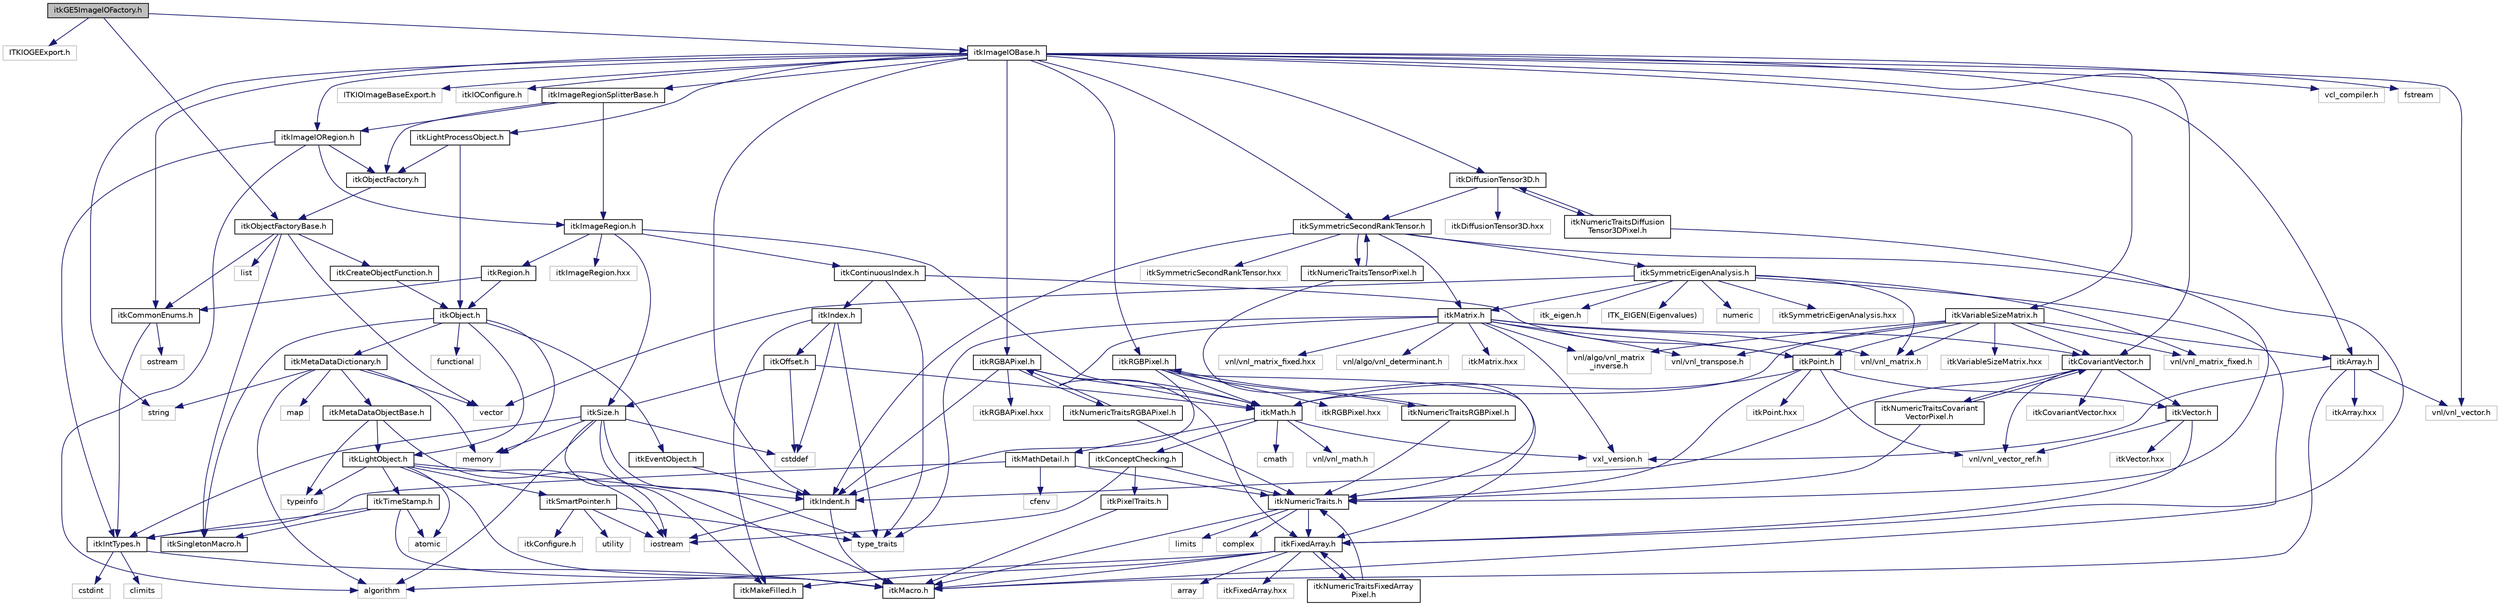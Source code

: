 digraph "itkGE5ImageIOFactory.h"
{
 // LATEX_PDF_SIZE
  edge [fontname="Helvetica",fontsize="10",labelfontname="Helvetica",labelfontsize="10"];
  node [fontname="Helvetica",fontsize="10",shape=record];
  Node1 [label="itkGE5ImageIOFactory.h",height=0.2,width=0.4,color="black", fillcolor="grey75", style="filled", fontcolor="black",tooltip=" "];
  Node1 -> Node2 [color="midnightblue",fontsize="10",style="solid",fontname="Helvetica"];
  Node2 [label="ITKIOGEExport.h",height=0.2,width=0.4,color="grey75", fillcolor="white", style="filled",tooltip=" "];
  Node1 -> Node3 [color="midnightblue",fontsize="10",style="solid",fontname="Helvetica"];
  Node3 [label="itkObjectFactoryBase.h",height=0.2,width=0.4,color="black", fillcolor="white", style="filled",URL="$itkObjectFactoryBase_8h.html",tooltip=" "];
  Node3 -> Node4 [color="midnightblue",fontsize="10",style="solid",fontname="Helvetica"];
  Node4 [label="itkCreateObjectFunction.h",height=0.2,width=0.4,color="black", fillcolor="white", style="filled",URL="$itkCreateObjectFunction_8h.html",tooltip=" "];
  Node4 -> Node5 [color="midnightblue",fontsize="10",style="solid",fontname="Helvetica"];
  Node5 [label="itkObject.h",height=0.2,width=0.4,color="black", fillcolor="white", style="filled",URL="$itkObject_8h.html",tooltip=" "];
  Node5 -> Node6 [color="midnightblue",fontsize="10",style="solid",fontname="Helvetica"];
  Node6 [label="itkLightObject.h",height=0.2,width=0.4,color="black", fillcolor="white", style="filled",URL="$itkLightObject_8h.html",tooltip=" "];
  Node6 -> Node7 [color="midnightblue",fontsize="10",style="solid",fontname="Helvetica"];
  Node7 [label="itkMacro.h",height=0.2,width=0.4,color="black", fillcolor="white", style="filled",URL="$itkMacro_8h.html",tooltip=" "];
  Node6 -> Node8 [color="midnightblue",fontsize="10",style="solid",fontname="Helvetica"];
  Node8 [label="itkSmartPointer.h",height=0.2,width=0.4,color="black", fillcolor="white", style="filled",URL="$itkSmartPointer_8h.html",tooltip=" "];
  Node8 -> Node9 [color="midnightblue",fontsize="10",style="solid",fontname="Helvetica"];
  Node9 [label="iostream",height=0.2,width=0.4,color="grey75", fillcolor="white", style="filled",tooltip=" "];
  Node8 -> Node10 [color="midnightblue",fontsize="10",style="solid",fontname="Helvetica"];
  Node10 [label="utility",height=0.2,width=0.4,color="grey75", fillcolor="white", style="filled",tooltip=" "];
  Node8 -> Node11 [color="midnightblue",fontsize="10",style="solid",fontname="Helvetica"];
  Node11 [label="type_traits",height=0.2,width=0.4,color="grey75", fillcolor="white", style="filled",tooltip=" "];
  Node8 -> Node12 [color="midnightblue",fontsize="10",style="solid",fontname="Helvetica"];
  Node12 [label="itkConfigure.h",height=0.2,width=0.4,color="grey75", fillcolor="white", style="filled",tooltip=" "];
  Node6 -> Node13 [color="midnightblue",fontsize="10",style="solid",fontname="Helvetica"];
  Node13 [label="itkTimeStamp.h",height=0.2,width=0.4,color="black", fillcolor="white", style="filled",URL="$itkTimeStamp_8h.html",tooltip=" "];
  Node13 -> Node7 [color="midnightblue",fontsize="10",style="solid",fontname="Helvetica"];
  Node13 -> Node14 [color="midnightblue",fontsize="10",style="solid",fontname="Helvetica"];
  Node14 [label="itkIntTypes.h",height=0.2,width=0.4,color="black", fillcolor="white", style="filled",URL="$itkIntTypes_8h.html",tooltip=" "];
  Node14 -> Node7 [color="midnightblue",fontsize="10",style="solid",fontname="Helvetica"];
  Node14 -> Node15 [color="midnightblue",fontsize="10",style="solid",fontname="Helvetica"];
  Node15 [label="cstdint",height=0.2,width=0.4,color="grey75", fillcolor="white", style="filled",tooltip=" "];
  Node14 -> Node16 [color="midnightblue",fontsize="10",style="solid",fontname="Helvetica"];
  Node16 [label="climits",height=0.2,width=0.4,color="grey75", fillcolor="white", style="filled",tooltip=" "];
  Node13 -> Node17 [color="midnightblue",fontsize="10",style="solid",fontname="Helvetica"];
  Node17 [label="atomic",height=0.2,width=0.4,color="grey75", fillcolor="white", style="filled",tooltip=" "];
  Node13 -> Node18 [color="midnightblue",fontsize="10",style="solid",fontname="Helvetica"];
  Node18 [label="itkSingletonMacro.h",height=0.2,width=0.4,color="black", fillcolor="white", style="filled",URL="$itkSingletonMacro_8h.html",tooltip=" "];
  Node6 -> Node19 [color="midnightblue",fontsize="10",style="solid",fontname="Helvetica"];
  Node19 [label="itkIndent.h",height=0.2,width=0.4,color="black", fillcolor="white", style="filled",URL="$itkIndent_8h.html",tooltip=" "];
  Node19 -> Node7 [color="midnightblue",fontsize="10",style="solid",fontname="Helvetica"];
  Node19 -> Node9 [color="midnightblue",fontsize="10",style="solid",fontname="Helvetica"];
  Node6 -> Node17 [color="midnightblue",fontsize="10",style="solid",fontname="Helvetica"];
  Node6 -> Node9 [color="midnightblue",fontsize="10",style="solid",fontname="Helvetica"];
  Node6 -> Node20 [color="midnightblue",fontsize="10",style="solid",fontname="Helvetica"];
  Node20 [label="typeinfo",height=0.2,width=0.4,color="grey75", fillcolor="white", style="filled",tooltip=" "];
  Node5 -> Node21 [color="midnightblue",fontsize="10",style="solid",fontname="Helvetica"];
  Node21 [label="itkEventObject.h",height=0.2,width=0.4,color="black", fillcolor="white", style="filled",URL="$itkEventObject_8h.html",tooltip=" "];
  Node21 -> Node19 [color="midnightblue",fontsize="10",style="solid",fontname="Helvetica"];
  Node5 -> Node22 [color="midnightblue",fontsize="10",style="solid",fontname="Helvetica"];
  Node22 [label="itkMetaDataDictionary.h",height=0.2,width=0.4,color="black", fillcolor="white", style="filled",URL="$itkMetaDataDictionary_8h.html",tooltip=" "];
  Node22 -> Node23 [color="midnightblue",fontsize="10",style="solid",fontname="Helvetica"];
  Node23 [label="itkMetaDataObjectBase.h",height=0.2,width=0.4,color="black", fillcolor="white", style="filled",URL="$itkMetaDataObjectBase_8h.html",tooltip=" "];
  Node23 -> Node6 [color="midnightblue",fontsize="10",style="solid",fontname="Helvetica"];
  Node23 -> Node20 [color="midnightblue",fontsize="10",style="solid",fontname="Helvetica"];
  Node23 -> Node9 [color="midnightblue",fontsize="10",style="solid",fontname="Helvetica"];
  Node22 -> Node24 [color="midnightblue",fontsize="10",style="solid",fontname="Helvetica"];
  Node24 [label="algorithm",height=0.2,width=0.4,color="grey75", fillcolor="white", style="filled",tooltip=" "];
  Node22 -> Node25 [color="midnightblue",fontsize="10",style="solid",fontname="Helvetica"];
  Node25 [label="vector",height=0.2,width=0.4,color="grey75", fillcolor="white", style="filled",tooltip=" "];
  Node22 -> Node26 [color="midnightblue",fontsize="10",style="solid",fontname="Helvetica"];
  Node26 [label="map",height=0.2,width=0.4,color="grey75", fillcolor="white", style="filled",tooltip=" "];
  Node22 -> Node27 [color="midnightblue",fontsize="10",style="solid",fontname="Helvetica"];
  Node27 [label="string",height=0.2,width=0.4,color="grey75", fillcolor="white", style="filled",tooltip=" "];
  Node22 -> Node28 [color="midnightblue",fontsize="10",style="solid",fontname="Helvetica"];
  Node28 [label="memory",height=0.2,width=0.4,color="grey75", fillcolor="white", style="filled",tooltip=" "];
  Node5 -> Node18 [color="midnightblue",fontsize="10",style="solid",fontname="Helvetica"];
  Node5 -> Node29 [color="midnightblue",fontsize="10",style="solid",fontname="Helvetica"];
  Node29 [label="functional",height=0.2,width=0.4,color="grey75", fillcolor="white", style="filled",tooltip=" "];
  Node5 -> Node28 [color="midnightblue",fontsize="10",style="solid",fontname="Helvetica"];
  Node3 -> Node18 [color="midnightblue",fontsize="10",style="solid",fontname="Helvetica"];
  Node3 -> Node30 [color="midnightblue",fontsize="10",style="solid",fontname="Helvetica"];
  Node30 [label="itkCommonEnums.h",height=0.2,width=0.4,color="black", fillcolor="white", style="filled",URL="$itkCommonEnums_8h.html",tooltip=" "];
  Node30 -> Node14 [color="midnightblue",fontsize="10",style="solid",fontname="Helvetica"];
  Node30 -> Node31 [color="midnightblue",fontsize="10",style="solid",fontname="Helvetica"];
  Node31 [label="ostream",height=0.2,width=0.4,color="grey75", fillcolor="white", style="filled",tooltip=" "];
  Node3 -> Node32 [color="midnightblue",fontsize="10",style="solid",fontname="Helvetica"];
  Node32 [label="list",height=0.2,width=0.4,color="grey75", fillcolor="white", style="filled",tooltip=" "];
  Node3 -> Node25 [color="midnightblue",fontsize="10",style="solid",fontname="Helvetica"];
  Node1 -> Node33 [color="midnightblue",fontsize="10",style="solid",fontname="Helvetica"];
  Node33 [label="itkImageIOBase.h",height=0.2,width=0.4,color="black", fillcolor="white", style="filled",URL="$itkImageIOBase_8h.html",tooltip=" "];
  Node33 -> Node34 [color="midnightblue",fontsize="10",style="solid",fontname="Helvetica"];
  Node34 [label="ITKIOImageBaseExport.h",height=0.2,width=0.4,color="grey75", fillcolor="white", style="filled",tooltip=" "];
  Node33 -> Node35 [color="midnightblue",fontsize="10",style="solid",fontname="Helvetica"];
  Node35 [label="itkIOConfigure.h",height=0.2,width=0.4,color="grey75", fillcolor="white", style="filled",tooltip=" "];
  Node33 -> Node36 [color="midnightblue",fontsize="10",style="solid",fontname="Helvetica"];
  Node36 [label="itkLightProcessObject.h",height=0.2,width=0.4,color="black", fillcolor="white", style="filled",URL="$itkLightProcessObject_8h.html",tooltip=" "];
  Node36 -> Node5 [color="midnightblue",fontsize="10",style="solid",fontname="Helvetica"];
  Node36 -> Node37 [color="midnightblue",fontsize="10",style="solid",fontname="Helvetica"];
  Node37 [label="itkObjectFactory.h",height=0.2,width=0.4,color="black", fillcolor="white", style="filled",URL="$itkObjectFactory_8h.html",tooltip=" "];
  Node37 -> Node3 [color="midnightblue",fontsize="10",style="solid",fontname="Helvetica"];
  Node33 -> Node19 [color="midnightblue",fontsize="10",style="solid",fontname="Helvetica"];
  Node33 -> Node38 [color="midnightblue",fontsize="10",style="solid",fontname="Helvetica"];
  Node38 [label="itkImageIORegion.h",height=0.2,width=0.4,color="black", fillcolor="white", style="filled",URL="$itkImageIORegion_8h.html",tooltip=" "];
  Node38 -> Node24 [color="midnightblue",fontsize="10",style="solid",fontname="Helvetica"];
  Node38 -> Node14 [color="midnightblue",fontsize="10",style="solid",fontname="Helvetica"];
  Node38 -> Node37 [color="midnightblue",fontsize="10",style="solid",fontname="Helvetica"];
  Node38 -> Node39 [color="midnightblue",fontsize="10",style="solid",fontname="Helvetica"];
  Node39 [label="itkImageRegion.h",height=0.2,width=0.4,color="black", fillcolor="white", style="filled",URL="$itkImageRegion_8h.html",tooltip=" "];
  Node39 -> Node40 [color="midnightblue",fontsize="10",style="solid",fontname="Helvetica"];
  Node40 [label="itkRegion.h",height=0.2,width=0.4,color="black", fillcolor="white", style="filled",URL="$itkRegion_8h.html",tooltip=" "];
  Node40 -> Node5 [color="midnightblue",fontsize="10",style="solid",fontname="Helvetica"];
  Node40 -> Node30 [color="midnightblue",fontsize="10",style="solid",fontname="Helvetica"];
  Node39 -> Node41 [color="midnightblue",fontsize="10",style="solid",fontname="Helvetica"];
  Node41 [label="itkSize.h",height=0.2,width=0.4,color="black", fillcolor="white", style="filled",URL="$itkSize_8h.html",tooltip=" "];
  Node41 -> Node14 [color="midnightblue",fontsize="10",style="solid",fontname="Helvetica"];
  Node41 -> Node7 [color="midnightblue",fontsize="10",style="solid",fontname="Helvetica"];
  Node41 -> Node42 [color="midnightblue",fontsize="10",style="solid",fontname="Helvetica"];
  Node42 [label="itkMakeFilled.h",height=0.2,width=0.4,color="black", fillcolor="white", style="filled",URL="$itkMakeFilled_8h.html",tooltip=" "];
  Node41 -> Node24 [color="midnightblue",fontsize="10",style="solid",fontname="Helvetica"];
  Node41 -> Node43 [color="midnightblue",fontsize="10",style="solid",fontname="Helvetica"];
  Node43 [label="cstddef",height=0.2,width=0.4,color="grey75", fillcolor="white", style="filled",tooltip=" "];
  Node41 -> Node11 [color="midnightblue",fontsize="10",style="solid",fontname="Helvetica"];
  Node41 -> Node28 [color="midnightblue",fontsize="10",style="solid",fontname="Helvetica"];
  Node39 -> Node44 [color="midnightblue",fontsize="10",style="solid",fontname="Helvetica"];
  Node44 [label="itkContinuousIndex.h",height=0.2,width=0.4,color="black", fillcolor="white", style="filled",URL="$itkContinuousIndex_8h.html",tooltip=" "];
  Node44 -> Node45 [color="midnightblue",fontsize="10",style="solid",fontname="Helvetica"];
  Node45 [label="itkPoint.h",height=0.2,width=0.4,color="black", fillcolor="white", style="filled",URL="$itkPoint_8h.html",tooltip=" "];
  Node45 -> Node46 [color="midnightblue",fontsize="10",style="solid",fontname="Helvetica"];
  Node46 [label="itkNumericTraits.h",height=0.2,width=0.4,color="black", fillcolor="white", style="filled",URL="$itkNumericTraits_8h.html",tooltip=" "];
  Node46 -> Node7 [color="midnightblue",fontsize="10",style="solid",fontname="Helvetica"];
  Node46 -> Node47 [color="midnightblue",fontsize="10",style="solid",fontname="Helvetica"];
  Node47 [label="limits",height=0.2,width=0.4,color="grey75", fillcolor="white", style="filled",tooltip=" "];
  Node46 -> Node48 [color="midnightblue",fontsize="10",style="solid",fontname="Helvetica"];
  Node48 [label="complex",height=0.2,width=0.4,color="grey75", fillcolor="white", style="filled",tooltip=" "];
  Node46 -> Node49 [color="midnightblue",fontsize="10",style="solid",fontname="Helvetica"];
  Node49 [label="itkFixedArray.h",height=0.2,width=0.4,color="black", fillcolor="white", style="filled",URL="$itkFixedArray_8h.html",tooltip=" "];
  Node49 -> Node7 [color="midnightblue",fontsize="10",style="solid",fontname="Helvetica"];
  Node49 -> Node42 [color="midnightblue",fontsize="10",style="solid",fontname="Helvetica"];
  Node49 -> Node24 [color="midnightblue",fontsize="10",style="solid",fontname="Helvetica"];
  Node49 -> Node50 [color="midnightblue",fontsize="10",style="solid",fontname="Helvetica"];
  Node50 [label="array",height=0.2,width=0.4,color="grey75", fillcolor="white", style="filled",tooltip=" "];
  Node49 -> Node51 [color="midnightblue",fontsize="10",style="solid",fontname="Helvetica"];
  Node51 [label="itkFixedArray.hxx",height=0.2,width=0.4,color="grey75", fillcolor="white", style="filled",tooltip=" "];
  Node49 -> Node52 [color="midnightblue",fontsize="10",style="solid",fontname="Helvetica"];
  Node52 [label="itkNumericTraitsFixedArray\lPixel.h",height=0.2,width=0.4,color="black", fillcolor="white", style="filled",URL="$itkNumericTraitsFixedArrayPixel_8h.html",tooltip=" "];
  Node52 -> Node46 [color="midnightblue",fontsize="10",style="solid",fontname="Helvetica"];
  Node52 -> Node49 [color="midnightblue",fontsize="10",style="solid",fontname="Helvetica"];
  Node45 -> Node53 [color="midnightblue",fontsize="10",style="solid",fontname="Helvetica"];
  Node53 [label="itkVector.h",height=0.2,width=0.4,color="black", fillcolor="white", style="filled",URL="$itkVector_8h.html",tooltip=" "];
  Node53 -> Node49 [color="midnightblue",fontsize="10",style="solid",fontname="Helvetica"];
  Node53 -> Node54 [color="midnightblue",fontsize="10",style="solid",fontname="Helvetica"];
  Node54 [label="vnl/vnl_vector_ref.h",height=0.2,width=0.4,color="grey75", fillcolor="white", style="filled",tooltip=" "];
  Node53 -> Node55 [color="midnightblue",fontsize="10",style="solid",fontname="Helvetica"];
  Node55 [label="itkVector.hxx",height=0.2,width=0.4,color="grey75", fillcolor="white", style="filled",tooltip=" "];
  Node45 -> Node54 [color="midnightblue",fontsize="10",style="solid",fontname="Helvetica"];
  Node45 -> Node56 [color="midnightblue",fontsize="10",style="solid",fontname="Helvetica"];
  Node56 [label="itkMath.h",height=0.2,width=0.4,color="black", fillcolor="white", style="filled",URL="$itkMath_8h.html",tooltip=" "];
  Node56 -> Node57 [color="midnightblue",fontsize="10",style="solid",fontname="Helvetica"];
  Node57 [label="cmath",height=0.2,width=0.4,color="grey75", fillcolor="white", style="filled",tooltip=" "];
  Node56 -> Node58 [color="midnightblue",fontsize="10",style="solid",fontname="Helvetica"];
  Node58 [label="itkMathDetail.h",height=0.2,width=0.4,color="black", fillcolor="white", style="filled",URL="$itkMathDetail_8h.html",tooltip=" "];
  Node58 -> Node14 [color="midnightblue",fontsize="10",style="solid",fontname="Helvetica"];
  Node58 -> Node46 [color="midnightblue",fontsize="10",style="solid",fontname="Helvetica"];
  Node58 -> Node59 [color="midnightblue",fontsize="10",style="solid",fontname="Helvetica"];
  Node59 [label="cfenv",height=0.2,width=0.4,color="grey75", fillcolor="white", style="filled",tooltip=" "];
  Node56 -> Node60 [color="midnightblue",fontsize="10",style="solid",fontname="Helvetica"];
  Node60 [label="itkConceptChecking.h",height=0.2,width=0.4,color="black", fillcolor="white", style="filled",URL="$itkConceptChecking_8h.html",tooltip=" "];
  Node60 -> Node61 [color="midnightblue",fontsize="10",style="solid",fontname="Helvetica"];
  Node61 [label="itkPixelTraits.h",height=0.2,width=0.4,color="black", fillcolor="white", style="filled",URL="$itkPixelTraits_8h.html",tooltip=" "];
  Node61 -> Node7 [color="midnightblue",fontsize="10",style="solid",fontname="Helvetica"];
  Node60 -> Node46 [color="midnightblue",fontsize="10",style="solid",fontname="Helvetica"];
  Node60 -> Node9 [color="midnightblue",fontsize="10",style="solid",fontname="Helvetica"];
  Node56 -> Node62 [color="midnightblue",fontsize="10",style="solid",fontname="Helvetica"];
  Node62 [label="vnl/vnl_math.h",height=0.2,width=0.4,color="grey75", fillcolor="white", style="filled",tooltip=" "];
  Node56 -> Node63 [color="midnightblue",fontsize="10",style="solid",fontname="Helvetica"];
  Node63 [label="vxl_version.h",height=0.2,width=0.4,color="grey75", fillcolor="white", style="filled",tooltip=" "];
  Node45 -> Node64 [color="midnightblue",fontsize="10",style="solid",fontname="Helvetica"];
  Node64 [label="itkPoint.hxx",height=0.2,width=0.4,color="grey75", fillcolor="white", style="filled",tooltip=" "];
  Node44 -> Node65 [color="midnightblue",fontsize="10",style="solid",fontname="Helvetica"];
  Node65 [label="itkIndex.h",height=0.2,width=0.4,color="black", fillcolor="white", style="filled",URL="$itkIndex_8h.html",tooltip=" "];
  Node65 -> Node42 [color="midnightblue",fontsize="10",style="solid",fontname="Helvetica"];
  Node65 -> Node66 [color="midnightblue",fontsize="10",style="solid",fontname="Helvetica"];
  Node66 [label="itkOffset.h",height=0.2,width=0.4,color="black", fillcolor="white", style="filled",URL="$itkOffset_8h.html",tooltip=" "];
  Node66 -> Node41 [color="midnightblue",fontsize="10",style="solid",fontname="Helvetica"];
  Node66 -> Node56 [color="midnightblue",fontsize="10",style="solid",fontname="Helvetica"];
  Node66 -> Node43 [color="midnightblue",fontsize="10",style="solid",fontname="Helvetica"];
  Node65 -> Node43 [color="midnightblue",fontsize="10",style="solid",fontname="Helvetica"];
  Node65 -> Node11 [color="midnightblue",fontsize="10",style="solid",fontname="Helvetica"];
  Node44 -> Node11 [color="midnightblue",fontsize="10",style="solid",fontname="Helvetica"];
  Node39 -> Node56 [color="midnightblue",fontsize="10",style="solid",fontname="Helvetica"];
  Node39 -> Node67 [color="midnightblue",fontsize="10",style="solid",fontname="Helvetica"];
  Node67 [label="itkImageRegion.hxx",height=0.2,width=0.4,color="grey75", fillcolor="white", style="filled",tooltip=" "];
  Node33 -> Node68 [color="midnightblue",fontsize="10",style="solid",fontname="Helvetica"];
  Node68 [label="itkRGBPixel.h",height=0.2,width=0.4,color="black", fillcolor="white", style="filled",URL="$itkRGBPixel_8h.html",tooltip=" "];
  Node68 -> Node19 [color="midnightblue",fontsize="10",style="solid",fontname="Helvetica"];
  Node68 -> Node49 [color="midnightblue",fontsize="10",style="solid",fontname="Helvetica"];
  Node68 -> Node56 [color="midnightblue",fontsize="10",style="solid",fontname="Helvetica"];
  Node68 -> Node69 [color="midnightblue",fontsize="10",style="solid",fontname="Helvetica"];
  Node69 [label="itkNumericTraitsRGBPixel.h",height=0.2,width=0.4,color="black", fillcolor="white", style="filled",URL="$itkNumericTraitsRGBPixel_8h.html",tooltip=" "];
  Node69 -> Node46 [color="midnightblue",fontsize="10",style="solid",fontname="Helvetica"];
  Node69 -> Node68 [color="midnightblue",fontsize="10",style="solid",fontname="Helvetica"];
  Node68 -> Node70 [color="midnightblue",fontsize="10",style="solid",fontname="Helvetica"];
  Node70 [label="itkRGBPixel.hxx",height=0.2,width=0.4,color="grey75", fillcolor="white", style="filled",tooltip=" "];
  Node33 -> Node71 [color="midnightblue",fontsize="10",style="solid",fontname="Helvetica"];
  Node71 [label="itkRGBAPixel.h",height=0.2,width=0.4,color="black", fillcolor="white", style="filled",URL="$itkRGBAPixel_8h.html",tooltip=" "];
  Node71 -> Node19 [color="midnightblue",fontsize="10",style="solid",fontname="Helvetica"];
  Node71 -> Node49 [color="midnightblue",fontsize="10",style="solid",fontname="Helvetica"];
  Node71 -> Node56 [color="midnightblue",fontsize="10",style="solid",fontname="Helvetica"];
  Node71 -> Node72 [color="midnightblue",fontsize="10",style="solid",fontname="Helvetica"];
  Node72 [label="itkNumericTraitsRGBAPixel.h",height=0.2,width=0.4,color="black", fillcolor="white", style="filled",URL="$itkNumericTraitsRGBAPixel_8h.html",tooltip=" "];
  Node72 -> Node46 [color="midnightblue",fontsize="10",style="solid",fontname="Helvetica"];
  Node72 -> Node71 [color="midnightblue",fontsize="10",style="solid",fontname="Helvetica"];
  Node71 -> Node73 [color="midnightblue",fontsize="10",style="solid",fontname="Helvetica"];
  Node73 [label="itkRGBAPixel.hxx",height=0.2,width=0.4,color="grey75", fillcolor="white", style="filled",tooltip=" "];
  Node33 -> Node74 [color="midnightblue",fontsize="10",style="solid",fontname="Helvetica"];
  Node74 [label="itkCovariantVector.h",height=0.2,width=0.4,color="black", fillcolor="white", style="filled",URL="$itkCovariantVector_8h.html",tooltip=" "];
  Node74 -> Node19 [color="midnightblue",fontsize="10",style="solid",fontname="Helvetica"];
  Node74 -> Node53 [color="midnightblue",fontsize="10",style="solid",fontname="Helvetica"];
  Node74 -> Node54 [color="midnightblue",fontsize="10",style="solid",fontname="Helvetica"];
  Node74 -> Node75 [color="midnightblue",fontsize="10",style="solid",fontname="Helvetica"];
  Node75 [label="itkNumericTraitsCovariant\lVectorPixel.h",height=0.2,width=0.4,color="black", fillcolor="white", style="filled",URL="$itkNumericTraitsCovariantVectorPixel_8h.html",tooltip=" "];
  Node75 -> Node46 [color="midnightblue",fontsize="10",style="solid",fontname="Helvetica"];
  Node75 -> Node74 [color="midnightblue",fontsize="10",style="solid",fontname="Helvetica"];
  Node74 -> Node76 [color="midnightblue",fontsize="10",style="solid",fontname="Helvetica"];
  Node76 [label="itkCovariantVector.hxx",height=0.2,width=0.4,color="grey75", fillcolor="white", style="filled",tooltip=" "];
  Node33 -> Node77 [color="midnightblue",fontsize="10",style="solid",fontname="Helvetica"];
  Node77 [label="itkSymmetricSecondRankTensor.h",height=0.2,width=0.4,color="black", fillcolor="white", style="filled",URL="$itkSymmetricSecondRankTensor_8h.html",tooltip=" "];
  Node77 -> Node19 [color="midnightblue",fontsize="10",style="solid",fontname="Helvetica"];
  Node77 -> Node49 [color="midnightblue",fontsize="10",style="solid",fontname="Helvetica"];
  Node77 -> Node78 [color="midnightblue",fontsize="10",style="solid",fontname="Helvetica"];
  Node78 [label="itkMatrix.h",height=0.2,width=0.4,color="black", fillcolor="white", style="filled",URL="$itkMatrix_8h.html",tooltip=" "];
  Node78 -> Node45 [color="midnightblue",fontsize="10",style="solid",fontname="Helvetica"];
  Node78 -> Node74 [color="midnightblue",fontsize="10",style="solid",fontname="Helvetica"];
  Node78 -> Node63 [color="midnightblue",fontsize="10",style="solid",fontname="Helvetica"];
  Node78 -> Node79 [color="midnightblue",fontsize="10",style="solid",fontname="Helvetica"];
  Node79 [label="vnl/vnl_matrix_fixed.hxx",height=0.2,width=0.4,color="grey75", fillcolor="white", style="filled",tooltip=" "];
  Node78 -> Node80 [color="midnightblue",fontsize="10",style="solid",fontname="Helvetica"];
  Node80 [label="vnl/vnl_transpose.h",height=0.2,width=0.4,color="grey75", fillcolor="white", style="filled",tooltip=" "];
  Node78 -> Node81 [color="midnightblue",fontsize="10",style="solid",fontname="Helvetica"];
  Node81 [label="vnl/algo/vnl_matrix\l_inverse.h",height=0.2,width=0.4,color="grey75", fillcolor="white", style="filled",tooltip=" "];
  Node78 -> Node82 [color="midnightblue",fontsize="10",style="solid",fontname="Helvetica"];
  Node82 [label="vnl/vnl_matrix.h",height=0.2,width=0.4,color="grey75", fillcolor="white", style="filled",tooltip=" "];
  Node78 -> Node83 [color="midnightblue",fontsize="10",style="solid",fontname="Helvetica"];
  Node83 [label="vnl/algo/vnl_determinant.h",height=0.2,width=0.4,color="grey75", fillcolor="white", style="filled",tooltip=" "];
  Node78 -> Node56 [color="midnightblue",fontsize="10",style="solid",fontname="Helvetica"];
  Node78 -> Node11 [color="midnightblue",fontsize="10",style="solid",fontname="Helvetica"];
  Node78 -> Node84 [color="midnightblue",fontsize="10",style="solid",fontname="Helvetica"];
  Node84 [label="itkMatrix.hxx",height=0.2,width=0.4,color="grey75", fillcolor="white", style="filled",tooltip=" "];
  Node77 -> Node85 [color="midnightblue",fontsize="10",style="solid",fontname="Helvetica"];
  Node85 [label="itkSymmetricEigenAnalysis.h",height=0.2,width=0.4,color="black", fillcolor="white", style="filled",URL="$itkSymmetricEigenAnalysis_8h.html",tooltip=" "];
  Node85 -> Node7 [color="midnightblue",fontsize="10",style="solid",fontname="Helvetica"];
  Node85 -> Node86 [color="midnightblue",fontsize="10",style="solid",fontname="Helvetica"];
  Node86 [label="itk_eigen.h",height=0.2,width=0.4,color="grey75", fillcolor="white", style="filled",tooltip=" "];
  Node85 -> Node87 [color="midnightblue",fontsize="10",style="solid",fontname="Helvetica"];
  Node87 [label="ITK_EIGEN(Eigenvalues)",height=0.2,width=0.4,color="grey75", fillcolor="white", style="filled",tooltip=" "];
  Node85 -> Node88 [color="midnightblue",fontsize="10",style="solid",fontname="Helvetica"];
  Node88 [label="numeric",height=0.2,width=0.4,color="grey75", fillcolor="white", style="filled",tooltip=" "];
  Node85 -> Node25 [color="midnightblue",fontsize="10",style="solid",fontname="Helvetica"];
  Node85 -> Node82 [color="midnightblue",fontsize="10",style="solid",fontname="Helvetica"];
  Node85 -> Node89 [color="midnightblue",fontsize="10",style="solid",fontname="Helvetica"];
  Node89 [label="vnl/vnl_matrix_fixed.h",height=0.2,width=0.4,color="grey75", fillcolor="white", style="filled",tooltip=" "];
  Node85 -> Node78 [color="midnightblue",fontsize="10",style="solid",fontname="Helvetica"];
  Node85 -> Node90 [color="midnightblue",fontsize="10",style="solid",fontname="Helvetica"];
  Node90 [label="itkSymmetricEigenAnalysis.hxx",height=0.2,width=0.4,color="grey75", fillcolor="white", style="filled",tooltip=" "];
  Node77 -> Node91 [color="midnightblue",fontsize="10",style="solid",fontname="Helvetica"];
  Node91 [label="itkNumericTraitsTensorPixel.h",height=0.2,width=0.4,color="black", fillcolor="white", style="filled",URL="$itkNumericTraitsTensorPixel_8h.html",tooltip=" "];
  Node91 -> Node46 [color="midnightblue",fontsize="10",style="solid",fontname="Helvetica"];
  Node91 -> Node77 [color="midnightblue",fontsize="10",style="solid",fontname="Helvetica"];
  Node77 -> Node92 [color="midnightblue",fontsize="10",style="solid",fontname="Helvetica"];
  Node92 [label="itkSymmetricSecondRankTensor.hxx",height=0.2,width=0.4,color="grey75", fillcolor="white", style="filled",tooltip=" "];
  Node33 -> Node93 [color="midnightblue",fontsize="10",style="solid",fontname="Helvetica"];
  Node93 [label="itkDiffusionTensor3D.h",height=0.2,width=0.4,color="black", fillcolor="white", style="filled",URL="$itkDiffusionTensor3D_8h.html",tooltip=" "];
  Node93 -> Node77 [color="midnightblue",fontsize="10",style="solid",fontname="Helvetica"];
  Node93 -> Node94 [color="midnightblue",fontsize="10",style="solid",fontname="Helvetica"];
  Node94 [label="itkNumericTraitsDiffusion\lTensor3DPixel.h",height=0.2,width=0.4,color="black", fillcolor="white", style="filled",URL="$itkNumericTraitsDiffusionTensor3DPixel_8h.html",tooltip=" "];
  Node94 -> Node46 [color="midnightblue",fontsize="10",style="solid",fontname="Helvetica"];
  Node94 -> Node93 [color="midnightblue",fontsize="10",style="solid",fontname="Helvetica"];
  Node93 -> Node95 [color="midnightblue",fontsize="10",style="solid",fontname="Helvetica"];
  Node95 [label="itkDiffusionTensor3D.hxx",height=0.2,width=0.4,color="grey75", fillcolor="white", style="filled",tooltip=" "];
  Node33 -> Node96 [color="midnightblue",fontsize="10",style="solid",fontname="Helvetica"];
  Node96 [label="itkArray.h",height=0.2,width=0.4,color="black", fillcolor="white", style="filled",URL="$itkArray_8h.html",tooltip=" "];
  Node96 -> Node7 [color="midnightblue",fontsize="10",style="solid",fontname="Helvetica"];
  Node96 -> Node63 [color="midnightblue",fontsize="10",style="solid",fontname="Helvetica"];
  Node96 -> Node97 [color="midnightblue",fontsize="10",style="solid",fontname="Helvetica"];
  Node97 [label="vnl/vnl_vector.h",height=0.2,width=0.4,color="grey75", fillcolor="white", style="filled",tooltip=" "];
  Node96 -> Node98 [color="midnightblue",fontsize="10",style="solid",fontname="Helvetica"];
  Node98 [label="itkArray.hxx",height=0.2,width=0.4,color="grey75", fillcolor="white", style="filled",tooltip=" "];
  Node33 -> Node99 [color="midnightblue",fontsize="10",style="solid",fontname="Helvetica"];
  Node99 [label="itkVariableSizeMatrix.h",height=0.2,width=0.4,color="black", fillcolor="white", style="filled",URL="$itkVariableSizeMatrix_8h.html",tooltip=" "];
  Node99 -> Node45 [color="midnightblue",fontsize="10",style="solid",fontname="Helvetica"];
  Node99 -> Node74 [color="midnightblue",fontsize="10",style="solid",fontname="Helvetica"];
  Node99 -> Node89 [color="midnightblue",fontsize="10",style="solid",fontname="Helvetica"];
  Node99 -> Node81 [color="midnightblue",fontsize="10",style="solid",fontname="Helvetica"];
  Node99 -> Node80 [color="midnightblue",fontsize="10",style="solid",fontname="Helvetica"];
  Node99 -> Node82 [color="midnightblue",fontsize="10",style="solid",fontname="Helvetica"];
  Node99 -> Node96 [color="midnightblue",fontsize="10",style="solid",fontname="Helvetica"];
  Node99 -> Node56 [color="midnightblue",fontsize="10",style="solid",fontname="Helvetica"];
  Node99 -> Node100 [color="midnightblue",fontsize="10",style="solid",fontname="Helvetica"];
  Node100 [label="itkVariableSizeMatrix.hxx",height=0.2,width=0.4,color="grey75", fillcolor="white", style="filled",tooltip=" "];
  Node33 -> Node101 [color="midnightblue",fontsize="10",style="solid",fontname="Helvetica"];
  Node101 [label="itkImageRegionSplitterBase.h",height=0.2,width=0.4,color="black", fillcolor="white", style="filled",URL="$itkImageRegionSplitterBase_8h.html",tooltip=" "];
  Node101 -> Node39 [color="midnightblue",fontsize="10",style="solid",fontname="Helvetica"];
  Node101 -> Node37 [color="midnightblue",fontsize="10",style="solid",fontname="Helvetica"];
  Node101 -> Node38 [color="midnightblue",fontsize="10",style="solid",fontname="Helvetica"];
  Node33 -> Node30 [color="midnightblue",fontsize="10",style="solid",fontname="Helvetica"];
  Node33 -> Node97 [color="midnightblue",fontsize="10",style="solid",fontname="Helvetica"];
  Node33 -> Node102 [color="midnightblue",fontsize="10",style="solid",fontname="Helvetica"];
  Node102 [label="vcl_compiler.h",height=0.2,width=0.4,color="grey75", fillcolor="white", style="filled",tooltip=" "];
  Node33 -> Node103 [color="midnightblue",fontsize="10",style="solid",fontname="Helvetica"];
  Node103 [label="fstream",height=0.2,width=0.4,color="grey75", fillcolor="white", style="filled",tooltip=" "];
  Node33 -> Node27 [color="midnightblue",fontsize="10",style="solid",fontname="Helvetica"];
}
